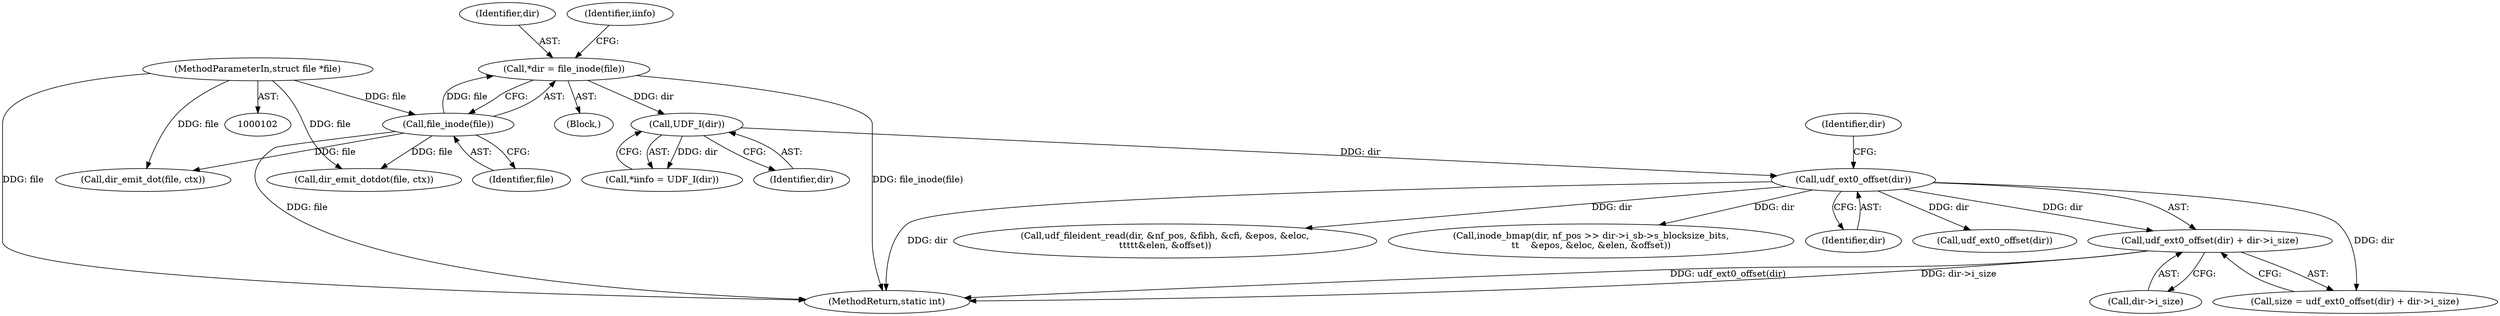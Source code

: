 digraph "0_linux_0e5cc9a40ada6046e6bc3bdfcd0c0d7e4b706b14@pointer" {
"1000136" [label="(Call,udf_ext0_offset(dir) + dir->i_size)"];
"1000137" [label="(Call,udf_ext0_offset(dir))"];
"1000114" [label="(Call,UDF_I(dir))"];
"1000107" [label="(Call,*dir = file_inode(file))"];
"1000109" [label="(Call,file_inode(file))"];
"1000103" [label="(MethodParameterIn,struct file *file)"];
"1000108" [label="(Identifier,dir)"];
"1000109" [label="(Call,file_inode(file))"];
"1000138" [label="(Identifier,dir)"];
"1000469" [label="(Call,udf_fileident_read(dir, &nf_pos, &fibh, &cfi, &epos, &eloc,\n\t\t\t\t\t&elen, &offset))"];
"1000237" [label="(Call,inode_bmap(dir, nf_pos >> dir->i_sb->s_blocksize_bits,\n\t\t    &epos, &eloc, &elen, &offset))"];
"1000114" [label="(Call,UDF_I(dir))"];
"1000136" [label="(Call,udf_ext0_offset(dir) + dir->i_size)"];
"1000115" [label="(Identifier,dir)"];
"1000110" [label="(Identifier,file)"];
"1000113" [label="(Identifier,iinfo)"];
"1000137" [label="(Call,udf_ext0_offset(dir))"];
"1000112" [label="(Call,*iinfo = UDF_I(dir))"];
"1000165" [label="(Call,dir_emit_dot(file, ctx))"];
"1000697" [label="(MethodReturn,static int)"];
"1000107" [label="(Call,*dir = file_inode(file))"];
"1000134" [label="(Call,size = udf_ext0_offset(dir) + dir->i_size)"];
"1000209" [label="(Call,udf_ext0_offset(dir))"];
"1000139" [label="(Call,dir->i_size)"];
"1000103" [label="(MethodParameterIn,struct file *file)"];
"1000619" [label="(Call,dir_emit_dotdot(file, ctx))"];
"1000105" [label="(Block,)"];
"1000140" [label="(Identifier,dir)"];
"1000136" -> "1000134"  [label="AST: "];
"1000136" -> "1000139"  [label="CFG: "];
"1000137" -> "1000136"  [label="AST: "];
"1000139" -> "1000136"  [label="AST: "];
"1000134" -> "1000136"  [label="CFG: "];
"1000136" -> "1000697"  [label="DDG: dir->i_size"];
"1000136" -> "1000697"  [label="DDG: udf_ext0_offset(dir)"];
"1000137" -> "1000136"  [label="DDG: dir"];
"1000137" -> "1000138"  [label="CFG: "];
"1000138" -> "1000137"  [label="AST: "];
"1000140" -> "1000137"  [label="CFG: "];
"1000137" -> "1000697"  [label="DDG: dir"];
"1000137" -> "1000134"  [label="DDG: dir"];
"1000114" -> "1000137"  [label="DDG: dir"];
"1000137" -> "1000209"  [label="DDG: dir"];
"1000137" -> "1000237"  [label="DDG: dir"];
"1000137" -> "1000469"  [label="DDG: dir"];
"1000114" -> "1000112"  [label="AST: "];
"1000114" -> "1000115"  [label="CFG: "];
"1000115" -> "1000114"  [label="AST: "];
"1000112" -> "1000114"  [label="CFG: "];
"1000114" -> "1000112"  [label="DDG: dir"];
"1000107" -> "1000114"  [label="DDG: dir"];
"1000107" -> "1000105"  [label="AST: "];
"1000107" -> "1000109"  [label="CFG: "];
"1000108" -> "1000107"  [label="AST: "];
"1000109" -> "1000107"  [label="AST: "];
"1000113" -> "1000107"  [label="CFG: "];
"1000107" -> "1000697"  [label="DDG: file_inode(file)"];
"1000109" -> "1000107"  [label="DDG: file"];
"1000109" -> "1000110"  [label="CFG: "];
"1000110" -> "1000109"  [label="AST: "];
"1000109" -> "1000697"  [label="DDG: file"];
"1000103" -> "1000109"  [label="DDG: file"];
"1000109" -> "1000165"  [label="DDG: file"];
"1000109" -> "1000619"  [label="DDG: file"];
"1000103" -> "1000102"  [label="AST: "];
"1000103" -> "1000697"  [label="DDG: file"];
"1000103" -> "1000165"  [label="DDG: file"];
"1000103" -> "1000619"  [label="DDG: file"];
}
